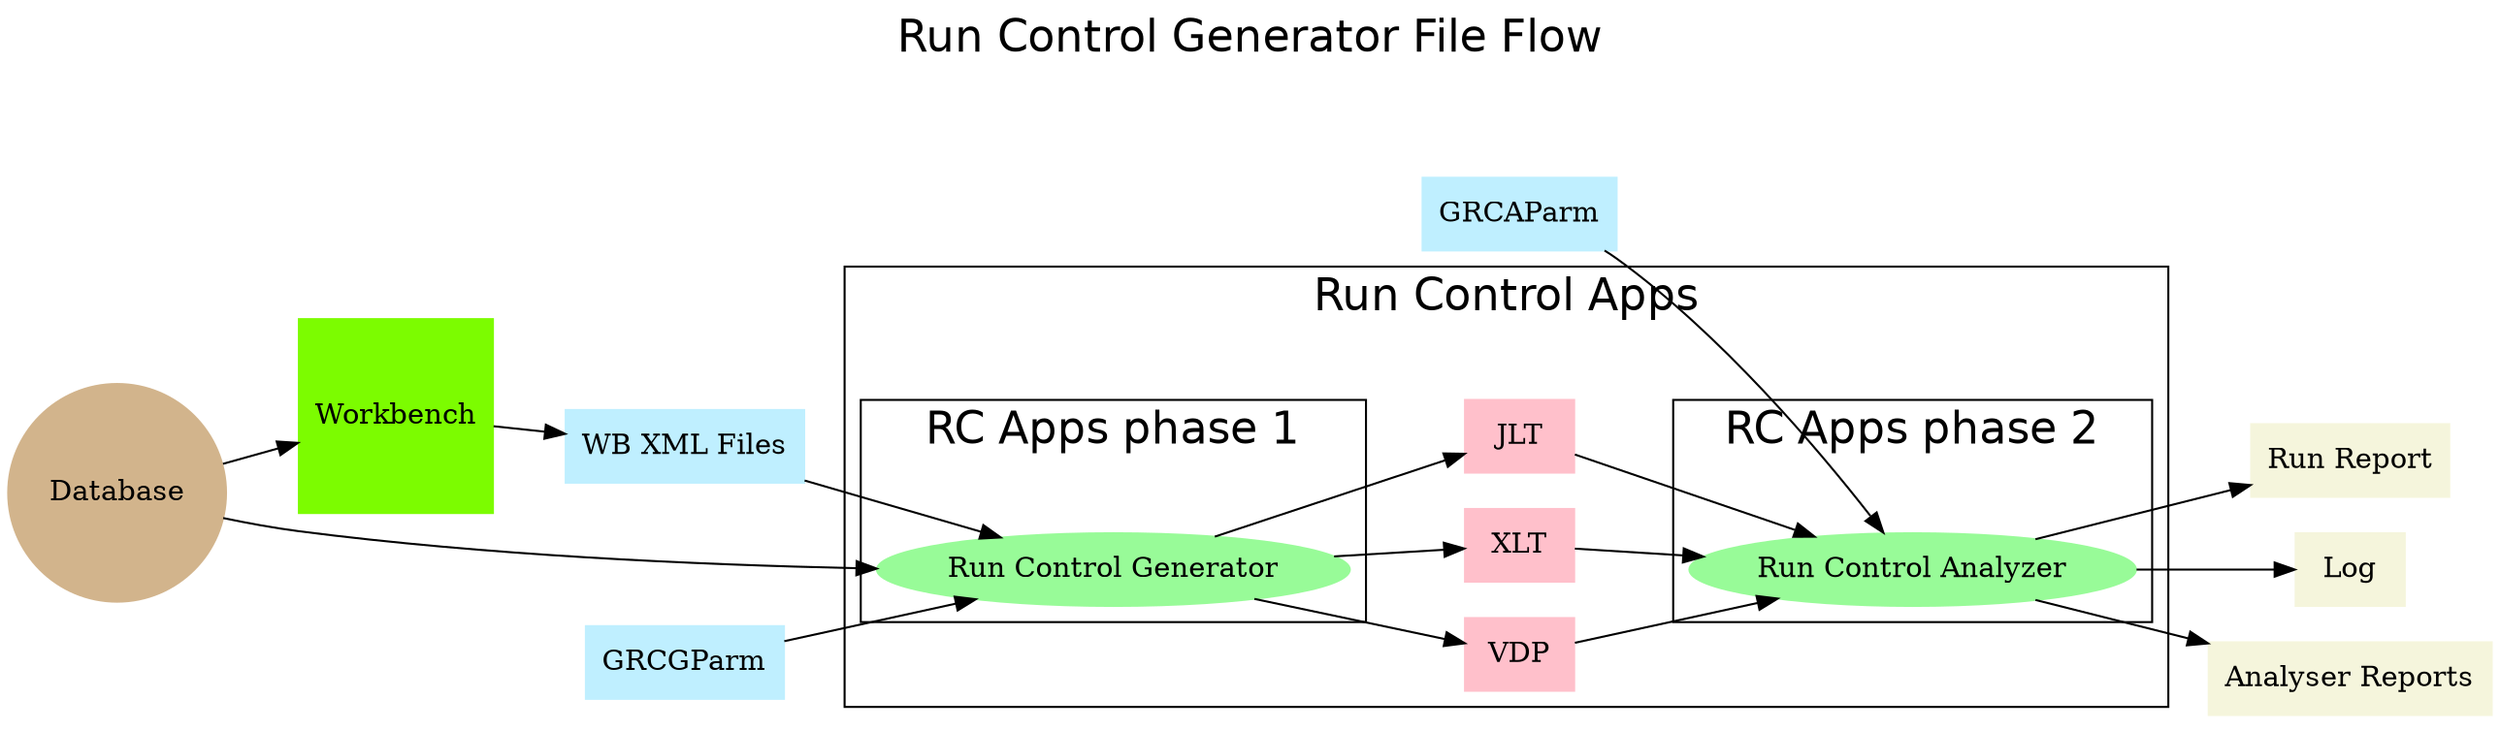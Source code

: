digraph RunControlGeneratoFileFlowr {
rankdir=LR
graph [label="Run Control Generator File Flow\n\n\n", labelloc=t, labeljust=center, fontname=Helvetica, fontsize=22];
labeljust=center;

// Files

WB[label="Workbench" shape=square style=filled color=lawngreen]
DB[label="Database" shape=circle style=filled color=tan]

subgraph cluster_rcapps {
    label = "Run Control Apps\n\n"; 
    node [shape = plaintext;];

    subgraph cluster_rcg {
        label = "RC Apps phase 1\n\n";
        node [shape = plaintext;];
        RCG[label="Run Control Generator" shape=oval style=filled color=PaleGreen]
    }
    VDP[label="VDP" shape=rect style=filled color=pink ]
    XLT[label="XLT" shape=rect style=filled color=pink ]
    JLT[label="JLT" shape=rect style=filled color=pink ]
    subgraph cluster_rca {
        label = "RC Apps phase 2\n\n";
        node [shape = plaintext;];
        RCA[label="Run Control Analyzer" shape=oval style=filled color=PaleGreen]
    }
}

RCP[label="GRCGParm" shape=rect style=filled color=lightblue1]
RAP[label="GRCAParm" shape=rect style=filled color=lightblue1]
WBX[label="WB XML Files" shape=rect style=filled color=lightblue1 ]
RPT[label="Run Report" shape=rect style=filled color=beige ]
LOG[label="Log" shape=rect style=filled color=beige ]
REPS[label="Analyser Reports" shape=rect style=filled color=beige ]

DB -> WB -> WBX
DB -> RCG
RCP -> RCG
WBX -> RCG
RCG -> VDP
RCG -> XLT
RCG -> JLT

VDP -> RCA
XLT -> RCA
JLT -> RCA

RCA -> REPS

RCA -> RPT [ltail=rca]
RCA -> LOG

RAP -> RCA

}
